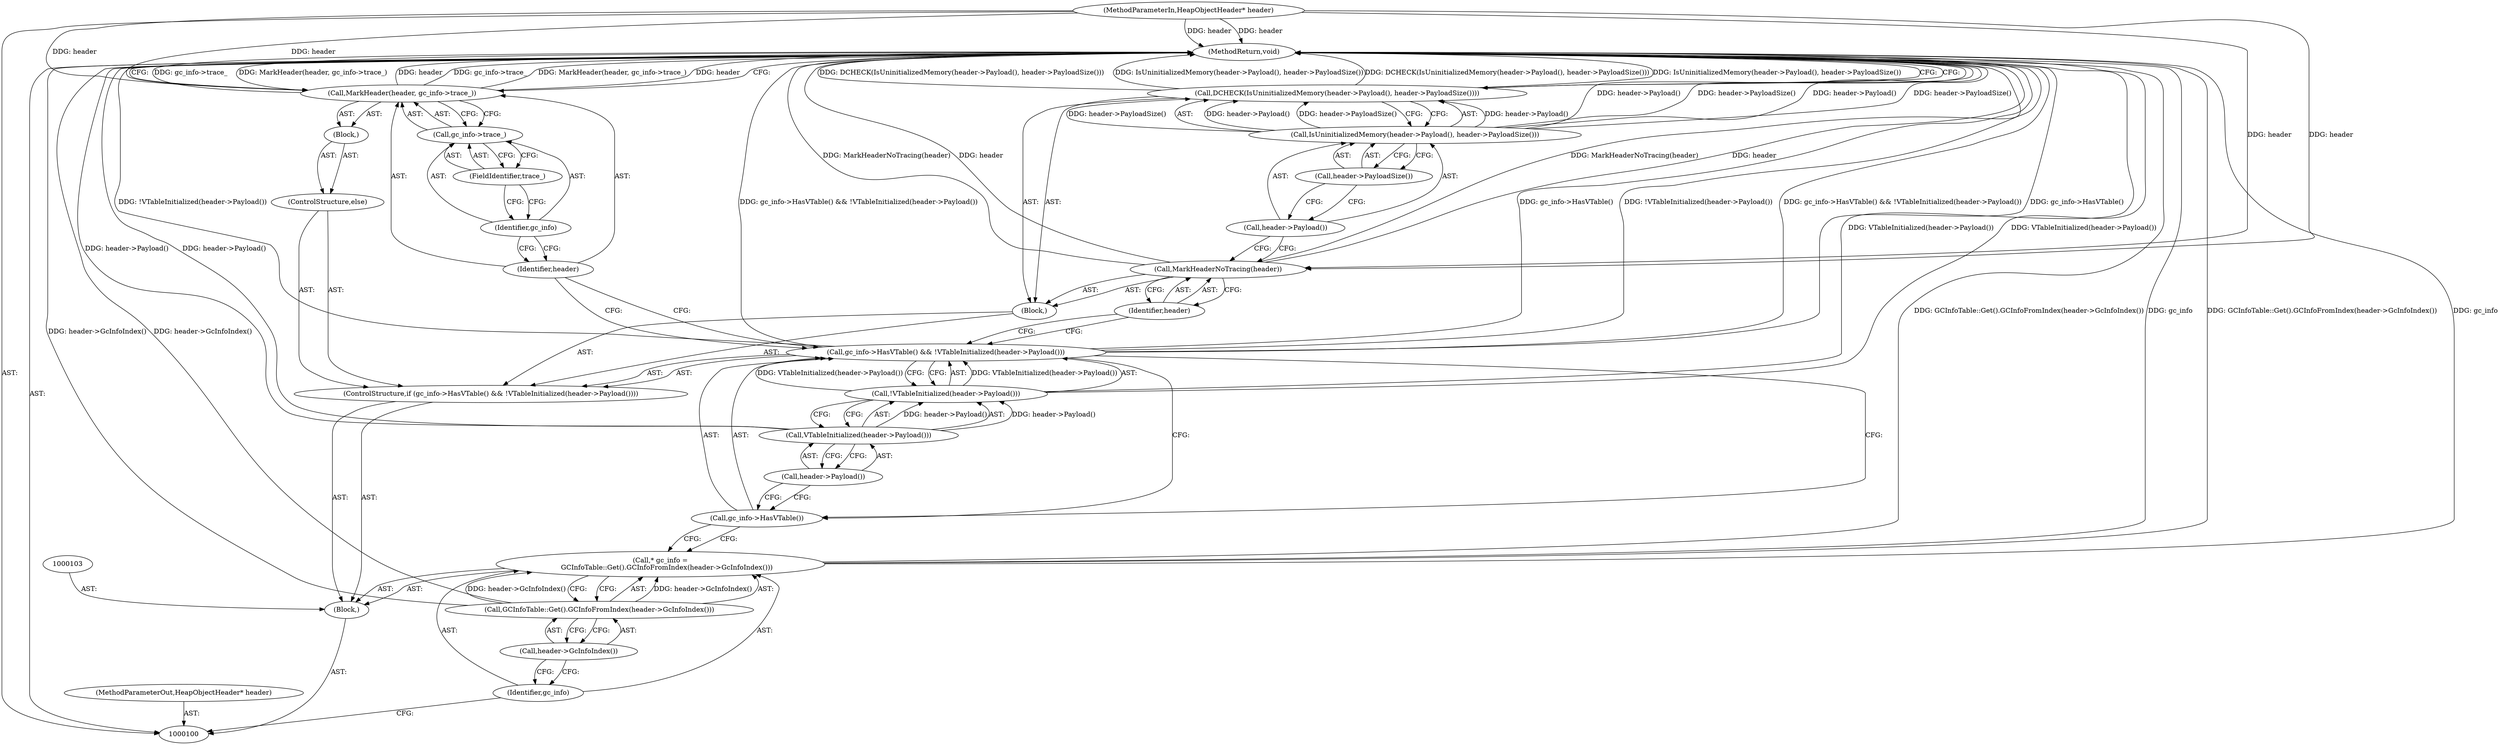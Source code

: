 digraph "0_Chrome_20b65d00ca3d8696430e22efad7485366f8c3a21_6" {
"1000128" [label="(MethodReturn,void)"];
"1000101" [label="(MethodParameterIn,HeapObjectHeader* header)"];
"1000190" [label="(MethodParameterOut,HeapObjectHeader* header)"];
"1000102" [label="(Block,)"];
"1000124" [label="(Identifier,header)"];
"1000125" [label="(Call,gc_info->trace_)"];
"1000126" [label="(Identifier,gc_info)"];
"1000127" [label="(FieldIdentifier,trace_)"];
"1000123" [label="(Call,MarkHeader(header, gc_info->trace_))"];
"1000104" [label="(Call,* gc_info =\n      GCInfoTable::Get().GCInfoFromIndex(header->GcInfoIndex()))"];
"1000105" [label="(Identifier,gc_info)"];
"1000107" [label="(Call,header->GcInfoIndex())"];
"1000106" [label="(Call,GCInfoTable::Get().GCInfoFromIndex(header->GcInfoIndex()))"];
"1000108" [label="(ControlStructure,if (gc_info->HasVTable() && !VTableInitialized(header->Payload())))"];
"1000111" [label="(Call,!VTableInitialized(header->Payload()))"];
"1000112" [label="(Call,VTableInitialized(header->Payload()))"];
"1000113" [label="(Call,header->Payload())"];
"1000109" [label="(Call,gc_info->HasVTable() && !VTableInitialized(header->Payload()))"];
"1000110" [label="(Call,gc_info->HasVTable())"];
"1000114" [label="(Block,)"];
"1000116" [label="(Identifier,header)"];
"1000115" [label="(Call,MarkHeaderNoTracing(header))"];
"1000118" [label="(Call,IsUninitializedMemory(header->Payload(), header->PayloadSize()))"];
"1000119" [label="(Call,header->Payload())"];
"1000117" [label="(Call,DCHECK(IsUninitializedMemory(header->Payload(), header->PayloadSize())))"];
"1000120" [label="(Call,header->PayloadSize())"];
"1000121" [label="(ControlStructure,else)"];
"1000122" [label="(Block,)"];
"1000128" -> "1000100"  [label="AST: "];
"1000128" -> "1000117"  [label="CFG: "];
"1000128" -> "1000123"  [label="CFG: "];
"1000117" -> "1000128"  [label="DDG: DCHECK(IsUninitializedMemory(header->Payload(), header->PayloadSize()))"];
"1000117" -> "1000128"  [label="DDG: IsUninitializedMemory(header->Payload(), header->PayloadSize())"];
"1000123" -> "1000128"  [label="DDG: gc_info->trace_"];
"1000123" -> "1000128"  [label="DDG: MarkHeader(header, gc_info->trace_)"];
"1000123" -> "1000128"  [label="DDG: header"];
"1000106" -> "1000128"  [label="DDG: header->GcInfoIndex()"];
"1000104" -> "1000128"  [label="DDG: gc_info"];
"1000104" -> "1000128"  [label="DDG: GCInfoTable::Get().GCInfoFromIndex(header->GcInfoIndex())"];
"1000115" -> "1000128"  [label="DDG: MarkHeaderNoTracing(header)"];
"1000115" -> "1000128"  [label="DDG: header"];
"1000111" -> "1000128"  [label="DDG: VTableInitialized(header->Payload())"];
"1000118" -> "1000128"  [label="DDG: header->Payload()"];
"1000118" -> "1000128"  [label="DDG: header->PayloadSize()"];
"1000112" -> "1000128"  [label="DDG: header->Payload()"];
"1000101" -> "1000128"  [label="DDG: header"];
"1000109" -> "1000128"  [label="DDG: gc_info->HasVTable()"];
"1000109" -> "1000128"  [label="DDG: !VTableInitialized(header->Payload())"];
"1000109" -> "1000128"  [label="DDG: gc_info->HasVTable() && !VTableInitialized(header->Payload())"];
"1000101" -> "1000100"  [label="AST: "];
"1000101" -> "1000128"  [label="DDG: header"];
"1000101" -> "1000115"  [label="DDG: header"];
"1000101" -> "1000123"  [label="DDG: header"];
"1000190" -> "1000100"  [label="AST: "];
"1000102" -> "1000100"  [label="AST: "];
"1000103" -> "1000102"  [label="AST: "];
"1000104" -> "1000102"  [label="AST: "];
"1000108" -> "1000102"  [label="AST: "];
"1000124" -> "1000123"  [label="AST: "];
"1000124" -> "1000109"  [label="CFG: "];
"1000126" -> "1000124"  [label="CFG: "];
"1000125" -> "1000123"  [label="AST: "];
"1000125" -> "1000127"  [label="CFG: "];
"1000126" -> "1000125"  [label="AST: "];
"1000127" -> "1000125"  [label="AST: "];
"1000123" -> "1000125"  [label="CFG: "];
"1000126" -> "1000125"  [label="AST: "];
"1000126" -> "1000124"  [label="CFG: "];
"1000127" -> "1000126"  [label="CFG: "];
"1000127" -> "1000125"  [label="AST: "];
"1000127" -> "1000126"  [label="CFG: "];
"1000125" -> "1000127"  [label="CFG: "];
"1000123" -> "1000122"  [label="AST: "];
"1000123" -> "1000125"  [label="CFG: "];
"1000124" -> "1000123"  [label="AST: "];
"1000125" -> "1000123"  [label="AST: "];
"1000128" -> "1000123"  [label="CFG: "];
"1000123" -> "1000128"  [label="DDG: gc_info->trace_"];
"1000123" -> "1000128"  [label="DDG: MarkHeader(header, gc_info->trace_)"];
"1000123" -> "1000128"  [label="DDG: header"];
"1000101" -> "1000123"  [label="DDG: header"];
"1000104" -> "1000102"  [label="AST: "];
"1000104" -> "1000106"  [label="CFG: "];
"1000105" -> "1000104"  [label="AST: "];
"1000106" -> "1000104"  [label="AST: "];
"1000110" -> "1000104"  [label="CFG: "];
"1000104" -> "1000128"  [label="DDG: gc_info"];
"1000104" -> "1000128"  [label="DDG: GCInfoTable::Get().GCInfoFromIndex(header->GcInfoIndex())"];
"1000106" -> "1000104"  [label="DDG: header->GcInfoIndex()"];
"1000105" -> "1000104"  [label="AST: "];
"1000105" -> "1000100"  [label="CFG: "];
"1000107" -> "1000105"  [label="CFG: "];
"1000107" -> "1000106"  [label="AST: "];
"1000107" -> "1000105"  [label="CFG: "];
"1000106" -> "1000107"  [label="CFG: "];
"1000106" -> "1000104"  [label="AST: "];
"1000106" -> "1000107"  [label="CFG: "];
"1000107" -> "1000106"  [label="AST: "];
"1000104" -> "1000106"  [label="CFG: "];
"1000106" -> "1000128"  [label="DDG: header->GcInfoIndex()"];
"1000106" -> "1000104"  [label="DDG: header->GcInfoIndex()"];
"1000108" -> "1000102"  [label="AST: "];
"1000109" -> "1000108"  [label="AST: "];
"1000114" -> "1000108"  [label="AST: "];
"1000121" -> "1000108"  [label="AST: "];
"1000111" -> "1000109"  [label="AST: "];
"1000111" -> "1000112"  [label="CFG: "];
"1000112" -> "1000111"  [label="AST: "];
"1000109" -> "1000111"  [label="CFG: "];
"1000111" -> "1000128"  [label="DDG: VTableInitialized(header->Payload())"];
"1000111" -> "1000109"  [label="DDG: VTableInitialized(header->Payload())"];
"1000112" -> "1000111"  [label="DDG: header->Payload()"];
"1000112" -> "1000111"  [label="AST: "];
"1000112" -> "1000113"  [label="CFG: "];
"1000113" -> "1000112"  [label="AST: "];
"1000111" -> "1000112"  [label="CFG: "];
"1000112" -> "1000128"  [label="DDG: header->Payload()"];
"1000112" -> "1000111"  [label="DDG: header->Payload()"];
"1000113" -> "1000112"  [label="AST: "];
"1000113" -> "1000110"  [label="CFG: "];
"1000112" -> "1000113"  [label="CFG: "];
"1000109" -> "1000108"  [label="AST: "];
"1000109" -> "1000110"  [label="CFG: "];
"1000109" -> "1000111"  [label="CFG: "];
"1000110" -> "1000109"  [label="AST: "];
"1000111" -> "1000109"  [label="AST: "];
"1000116" -> "1000109"  [label="CFG: "];
"1000124" -> "1000109"  [label="CFG: "];
"1000109" -> "1000128"  [label="DDG: gc_info->HasVTable()"];
"1000109" -> "1000128"  [label="DDG: !VTableInitialized(header->Payload())"];
"1000109" -> "1000128"  [label="DDG: gc_info->HasVTable() && !VTableInitialized(header->Payload())"];
"1000111" -> "1000109"  [label="DDG: VTableInitialized(header->Payload())"];
"1000110" -> "1000109"  [label="AST: "];
"1000110" -> "1000104"  [label="CFG: "];
"1000113" -> "1000110"  [label="CFG: "];
"1000109" -> "1000110"  [label="CFG: "];
"1000114" -> "1000108"  [label="AST: "];
"1000115" -> "1000114"  [label="AST: "];
"1000117" -> "1000114"  [label="AST: "];
"1000116" -> "1000115"  [label="AST: "];
"1000116" -> "1000109"  [label="CFG: "];
"1000115" -> "1000116"  [label="CFG: "];
"1000115" -> "1000114"  [label="AST: "];
"1000115" -> "1000116"  [label="CFG: "];
"1000116" -> "1000115"  [label="AST: "];
"1000119" -> "1000115"  [label="CFG: "];
"1000115" -> "1000128"  [label="DDG: MarkHeaderNoTracing(header)"];
"1000115" -> "1000128"  [label="DDG: header"];
"1000101" -> "1000115"  [label="DDG: header"];
"1000118" -> "1000117"  [label="AST: "];
"1000118" -> "1000120"  [label="CFG: "];
"1000119" -> "1000118"  [label="AST: "];
"1000120" -> "1000118"  [label="AST: "];
"1000117" -> "1000118"  [label="CFG: "];
"1000118" -> "1000128"  [label="DDG: header->Payload()"];
"1000118" -> "1000128"  [label="DDG: header->PayloadSize()"];
"1000118" -> "1000117"  [label="DDG: header->Payload()"];
"1000118" -> "1000117"  [label="DDG: header->PayloadSize()"];
"1000119" -> "1000118"  [label="AST: "];
"1000119" -> "1000115"  [label="CFG: "];
"1000120" -> "1000119"  [label="CFG: "];
"1000117" -> "1000114"  [label="AST: "];
"1000117" -> "1000118"  [label="CFG: "];
"1000118" -> "1000117"  [label="AST: "];
"1000128" -> "1000117"  [label="CFG: "];
"1000117" -> "1000128"  [label="DDG: DCHECK(IsUninitializedMemory(header->Payload(), header->PayloadSize()))"];
"1000117" -> "1000128"  [label="DDG: IsUninitializedMemory(header->Payload(), header->PayloadSize())"];
"1000118" -> "1000117"  [label="DDG: header->Payload()"];
"1000118" -> "1000117"  [label="DDG: header->PayloadSize()"];
"1000120" -> "1000118"  [label="AST: "];
"1000120" -> "1000119"  [label="CFG: "];
"1000118" -> "1000120"  [label="CFG: "];
"1000121" -> "1000108"  [label="AST: "];
"1000122" -> "1000121"  [label="AST: "];
"1000122" -> "1000121"  [label="AST: "];
"1000123" -> "1000122"  [label="AST: "];
}
